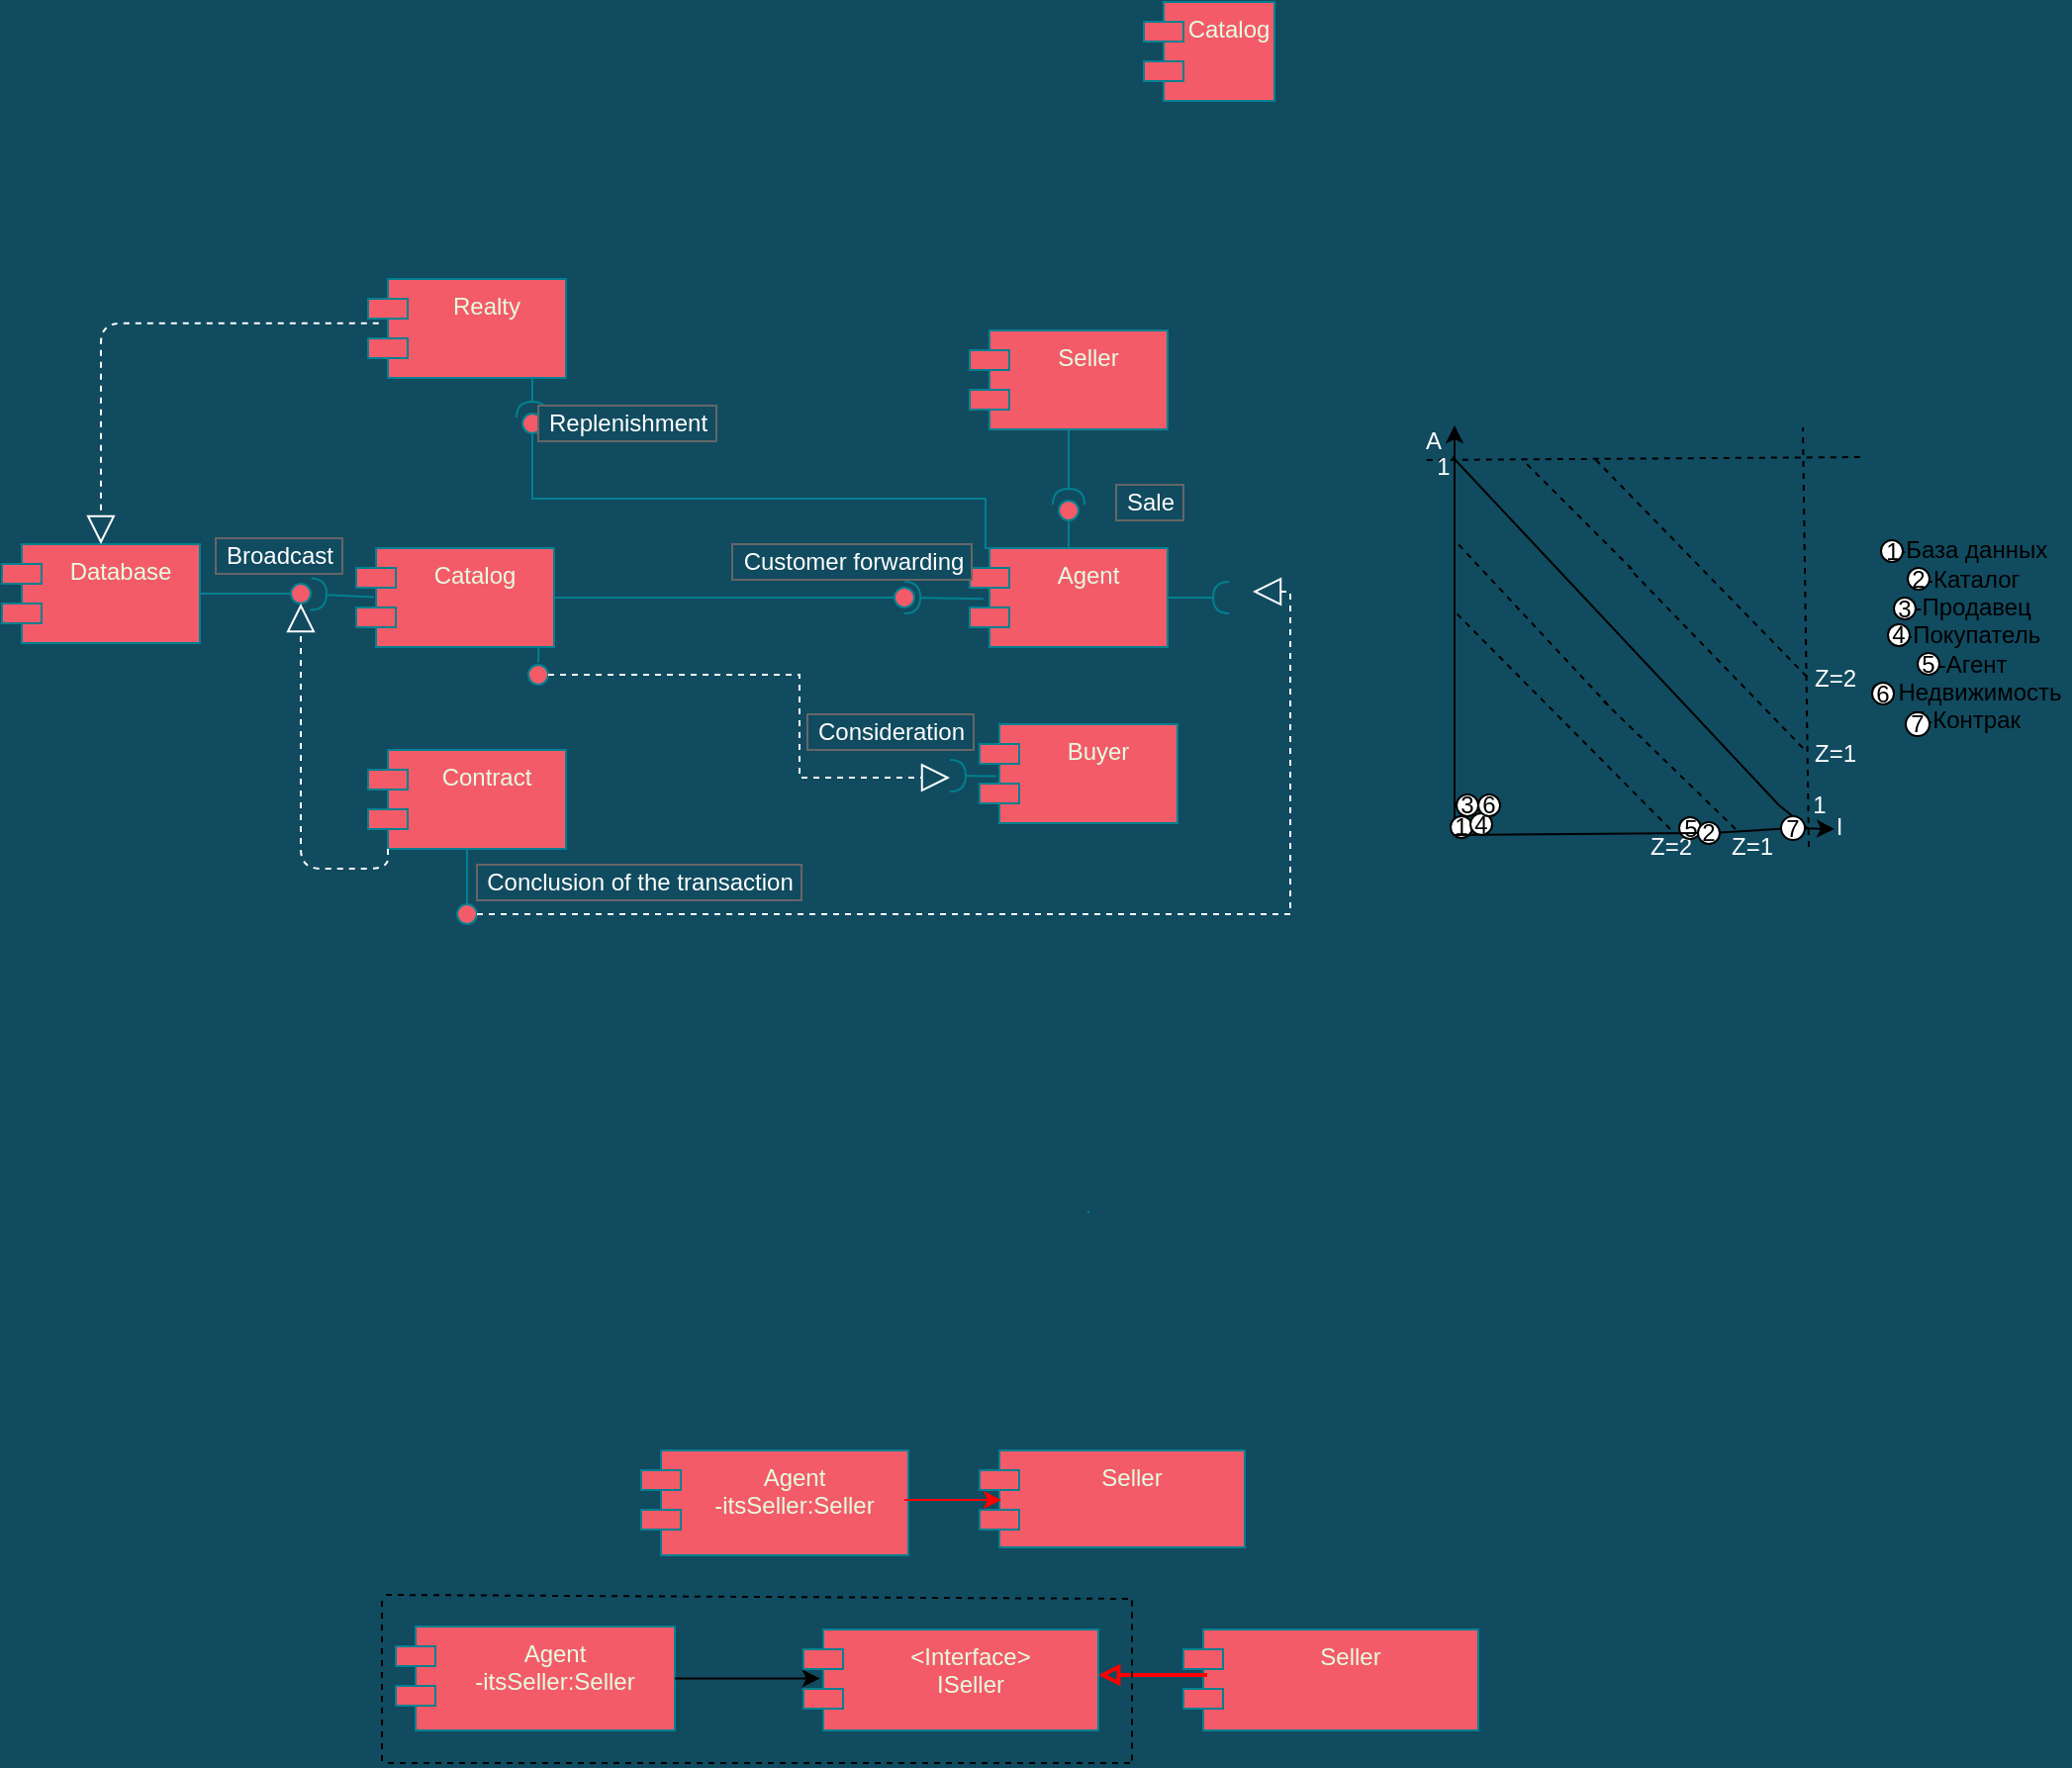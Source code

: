 <mxfile version="18.1.2" type="github"><diagram id="alS1UxylIZfHd-u1a3eg" name="Page-1"><mxGraphModel dx="766" dy="394" grid="0" gridSize="10" guides="1" tooltips="1" connect="1" arrows="1" fold="1" page="0" pageScale="1" pageWidth="827" pageHeight="1169" background="#114B5F" math="0" shadow="0"><root><mxCell id="0"/><mxCell id="1" parent="0"/><mxCell id="UikzdDfQdR64j0PZCpEi-1" value="Agent" style="shape=module;align=left;spacingLeft=20;align=center;verticalAlign=top;fillColor=#F45B69;strokeColor=#028090;fontColor=#E4FDE1;" parent="1" vertex="1"><mxGeometry x="583" y="643" width="100" height="50" as="geometry"/></mxCell><mxCell id="UikzdDfQdR64j0PZCpEi-2" value="Buyer" style="shape=module;align=left;spacingLeft=20;align=center;verticalAlign=top;fillColor=#F45B69;strokeColor=#028090;fontColor=#E4FDE1;" parent="1" vertex="1"><mxGeometry x="588" y="732" width="100" height="50" as="geometry"/></mxCell><mxCell id="UikzdDfQdR64j0PZCpEi-3" value="Seller" style="shape=module;align=left;spacingLeft=20;align=center;verticalAlign=top;fillColor=#F45B69;strokeColor=#028090;fontColor=#E4FDE1;" parent="1" vertex="1"><mxGeometry x="583" y="533" width="100" height="50" as="geometry"/></mxCell><mxCell id="UikzdDfQdR64j0PZCpEi-5" value="Contract" style="shape=module;align=left;spacingLeft=20;align=center;verticalAlign=top;fillColor=#F45B69;strokeColor=#028090;fontColor=#E4FDE1;" parent="1" vertex="1"><mxGeometry x="279" y="745" width="100" height="50" as="geometry"/></mxCell><mxCell id="UikzdDfQdR64j0PZCpEi-6" value="Catalog" style="shape=module;align=left;spacingLeft=20;align=center;verticalAlign=top;fillColor=#F45B69;strokeColor=#028090;fontColor=#E4FDE1;" parent="1" vertex="1"><mxGeometry x="273" y="643" width="100" height="50" as="geometry"/></mxCell><mxCell id="UikzdDfQdR64j0PZCpEi-7" value="Realty" style="shape=module;align=left;spacingLeft=20;align=center;verticalAlign=top;fillColor=#F45B69;strokeColor=#028090;fontColor=#E4FDE1;" parent="1" vertex="1"><mxGeometry x="279" y="507" width="100" height="50" as="geometry"/></mxCell><mxCell id="UikzdDfQdR64j0PZCpEi-8" value="Database" style="shape=module;align=left;spacingLeft=20;align=center;verticalAlign=top;fillColor=#F45B69;strokeColor=#028090;fontColor=#E4FDE1;" parent="1" vertex="1"><mxGeometry x="94" y="641" width="100" height="50" as="geometry"/></mxCell><mxCell id="UikzdDfQdR64j0PZCpEi-9" value="" style="rounded=0;orthogonalLoop=1;jettySize=auto;html=1;endArrow=none;endFill=0;sketch=0;targetPerimeterSpacing=0;fontColor=#E4FDE1;strokeColor=#028090;fillColor=#F45B69;curved=0;exitX=0.5;exitY=0;exitDx=0;exitDy=0;startArrow=none;labelBackgroundColor=#114B5F;" parent="1" source="UikzdDfQdR64j0PZCpEi-11" edge="1"><mxGeometry relative="1" as="geometry"><mxPoint x="392" y="680" as="sourcePoint"/><mxPoint x="633" y="620" as="targetPoint"/></mxGeometry></mxCell><mxCell id="UikzdDfQdR64j0PZCpEi-10" value="" style="rounded=0;orthogonalLoop=1;jettySize=auto;html=1;endArrow=halfCircle;endFill=0;endSize=6;strokeWidth=1;sketch=0;fontColor=#E4FDE1;fillColor=#F45B69;curved=0;exitX=0.5;exitY=1;exitDx=0;exitDy=0;labelBackgroundColor=#114B5F;strokeColor=#028090;" parent="1" source="UikzdDfQdR64j0PZCpEi-3" edge="1"><mxGeometry relative="1" as="geometry"><mxPoint x="432" y="680" as="sourcePoint"/><mxPoint x="633" y="621" as="targetPoint"/></mxGeometry></mxCell><mxCell id="UikzdDfQdR64j0PZCpEi-11" value="" style="ellipse;whiteSpace=wrap;html=1;align=center;aspect=fixed;resizable=0;points=[];outlineConnect=0;sketch=0;rounded=0;fontColor=#E4FDE1;strokeColor=#028090;fillColor=#F45B69;" parent="1" vertex="1"><mxGeometry x="628" y="619" width="10" height="10" as="geometry"/></mxCell><mxCell id="UikzdDfQdR64j0PZCpEi-12" value="" style="rounded=0;orthogonalLoop=1;jettySize=auto;html=1;endArrow=none;endFill=0;sketch=0;sourcePerimeterSpacing=0;fontColor=#E4FDE1;strokeColor=#028090;fillColor=#F45B69;curved=0;exitX=0.5;exitY=0;exitDx=0;exitDy=0;labelBackgroundColor=#114B5F;" parent="1" source="UikzdDfQdR64j0PZCpEi-1" target="UikzdDfQdR64j0PZCpEi-11" edge="1"><mxGeometry relative="1" as="geometry"><mxPoint x="633" y="643" as="sourcePoint"/><mxPoint x="633" y="620" as="targetPoint"/></mxGeometry></mxCell><mxCell id="UikzdDfQdR64j0PZCpEi-13" value="" style="endArrow=block;dashed=1;endFill=0;endSize=12;html=1;rounded=1;sketch=0;fontColor=#E4FDE1;exitX=0.054;exitY=0.448;exitDx=0;exitDy=0;exitPerimeter=0;entryX=0.5;entryY=0;entryDx=0;entryDy=0;edgeStyle=orthogonalEdgeStyle;strokeColor=#FFFFFF;labelBackgroundColor=#114B5F;" parent="1" source="UikzdDfQdR64j0PZCpEi-7" target="UikzdDfQdR64j0PZCpEi-8" edge="1"><mxGeometry width="160" relative="1" as="geometry"><mxPoint x="332" y="680" as="sourcePoint"/><mxPoint x="492" y="680" as="targetPoint"/></mxGeometry></mxCell><mxCell id="UikzdDfQdR64j0PZCpEi-16" value="" style="rounded=0;orthogonalLoop=1;jettySize=auto;html=1;endArrow=none;endFill=0;sketch=0;sourcePerimeterSpacing=0;targetPerimeterSpacing=0;fontColor=#E4FDE1;strokeColor=#028090;fillColor=#F45B69;exitX=1;exitY=0.5;exitDx=0;exitDy=0;labelBackgroundColor=#114B5F;" parent="1" source="UikzdDfQdR64j0PZCpEi-8" edge="1"><mxGeometry relative="1" as="geometry"><mxPoint x="392" y="680" as="sourcePoint"/><mxPoint x="242" y="666" as="targetPoint"/></mxGeometry></mxCell><mxCell id="UikzdDfQdR64j0PZCpEi-17" value="" style="rounded=0;orthogonalLoop=1;jettySize=auto;html=1;endArrow=halfCircle;endFill=0;endSize=6;strokeWidth=1;sketch=0;fontColor=#E4FDE1;fillColor=#F45B69;startArrow=none;exitX=0.09;exitY=0.496;exitDx=0;exitDy=0;exitPerimeter=0;labelBackgroundColor=#114B5F;strokeColor=#028090;" parent="1" source="UikzdDfQdR64j0PZCpEi-6" target="UikzdDfQdR64j0PZCpEi-18" edge="1"><mxGeometry relative="1" as="geometry"><mxPoint x="256" y="613" as="sourcePoint"/><mxPoint x="251" y="668" as="targetPoint"/></mxGeometry></mxCell><mxCell id="UikzdDfQdR64j0PZCpEi-18" value="" style="ellipse;whiteSpace=wrap;html=1;align=center;aspect=fixed;resizable=0;points=[];outlineConnect=0;sketch=0;rounded=0;fontColor=#E4FDE1;strokeColor=#028090;fillColor=#F45B69;" parent="1" vertex="1"><mxGeometry x="240" y="661" width="10" height="10" as="geometry"/></mxCell><mxCell id="agLJnuBgWowhW-R8SPZa-1" value="" style="rounded=0;orthogonalLoop=1;jettySize=auto;html=1;endArrow=none;endFill=0;sketch=0;targetPerimeterSpacing=0;labelBackgroundColor=#114B5F;strokeColor=#028090;fontColor=#E4FDE1;exitX=0.078;exitY=0.48;exitDx=0;exitDy=0;exitPerimeter=0;startArrow=none;" parent="1" source="agLJnuBgWowhW-R8SPZa-3" edge="1"><mxGeometry relative="1" as="geometry"><mxPoint x="370" y="562" as="sourcePoint"/><mxPoint x="366" y="586" as="targetPoint"/></mxGeometry></mxCell><mxCell id="agLJnuBgWowhW-R8SPZa-2" value="" style="rounded=0;orthogonalLoop=1;jettySize=auto;html=1;endArrow=halfCircle;endFill=0;endSize=6;strokeWidth=1;sketch=0;labelBackgroundColor=#114B5F;strokeColor=#028090;fontColor=#E4FDE1;exitX=0.83;exitY=1;exitDx=0;exitDy=0;exitPerimeter=0;" parent="1" source="UikzdDfQdR64j0PZCpEi-7" edge="1"><mxGeometry relative="1" as="geometry"><mxPoint x="410" y="562" as="sourcePoint"/><mxPoint x="362" y="577" as="targetPoint"/></mxGeometry></mxCell><mxCell id="agLJnuBgWowhW-R8SPZa-3" value="" style="ellipse;whiteSpace=wrap;html=1;align=center;aspect=fixed;resizable=0;points=[];outlineConnect=0;sketch=0;fillColor=#F45B69;strokeColor=#028090;fontColor=#E4FDE1;" parent="1" vertex="1"><mxGeometry x="357" y="575" width="10" height="10" as="geometry"/></mxCell><mxCell id="FhdBlyCUNoVVtJqe6_HT-1" value="" style="rounded=0;orthogonalLoop=1;jettySize=auto;html=1;endArrow=none;endFill=0;sketch=0;sourcePerimeterSpacing=0;labelBackgroundColor=#114B5F;strokeColor=#028090;fontColor=#E4FDE1;exitX=0;exitY=0;exitDx=10;exitDy=0;exitPerimeter=0;edgeStyle=orthogonalEdgeStyle;" parent="1" source="UikzdDfQdR64j0PZCpEi-1" target="agLJnuBgWowhW-R8SPZa-3" edge="1"><mxGeometry relative="1" as="geometry"><mxPoint x="590.8" y="667" as="sourcePoint"/><mxPoint x="366" y="586" as="targetPoint"/><Array as="points"><mxPoint x="591" y="643"/><mxPoint x="591" y="618"/><mxPoint x="362" y="618"/></Array></mxGeometry></mxCell><mxCell id="FhdBlyCUNoVVtJqe6_HT-3" value="" style="rounded=0;orthogonalLoop=1;jettySize=auto;html=1;endArrow=none;endFill=0;sketch=0;sourcePerimeterSpacing=0;targetPerimeterSpacing=0;labelBackgroundColor=#114B5F;strokeColor=#028090;fontColor=#E4FDE1;exitX=0.5;exitY=1;exitDx=0;exitDy=0;" parent="1" source="UikzdDfQdR64j0PZCpEi-5" target="FhdBlyCUNoVVtJqe6_HT-5" edge="1"><mxGeometry relative="1" as="geometry"><mxPoint x="447" y="769" as="sourcePoint"/><mxPoint x="329" y="800" as="targetPoint"/></mxGeometry></mxCell><mxCell id="FhdBlyCUNoVVtJqe6_HT-5" value="" style="ellipse;whiteSpace=wrap;html=1;align=center;aspect=fixed;resizable=0;points=[];outlineConnect=0;sketch=0;fillColor=#F45B69;strokeColor=#028090;fontColor=#E4FDE1;" parent="1" vertex="1"><mxGeometry x="324" y="823" width="10" height="10" as="geometry"/></mxCell><mxCell id="FhdBlyCUNoVVtJqe6_HT-8" value="" style="rounded=0;orthogonalLoop=1;jettySize=auto;html=1;endArrow=halfCircle;endFill=0;endSize=6;strokeWidth=1;sketch=0;fontColor=#E4FDE1;fillColor=#F45B69;exitX=1;exitY=0.5;exitDx=0;exitDy=0;labelBackgroundColor=#114B5F;strokeColor=#028090;" parent="1" source="UikzdDfQdR64j0PZCpEi-1" edge="1"><mxGeometry relative="1" as="geometry"><mxPoint x="410" y="662" as="sourcePoint"/><mxPoint x="714" y="668" as="targetPoint"/></mxGeometry></mxCell><mxCell id="cH6A4Zt0ZuJFNMvpV0Px-2" value="" style="rounded=0;orthogonalLoop=1;jettySize=auto;html=1;endArrow=none;endFill=0;sketch=0;sourcePerimeterSpacing=0;targetPerimeterSpacing=0;fontColor=#E4FDE1;strokeColor=#028090;fillColor=#F45B69;curved=0;exitX=1;exitY=0.5;exitDx=0;exitDy=0;" parent="1" source="UikzdDfQdR64j0PZCpEi-6" target="cH6A4Zt0ZuJFNMvpV0Px-4" edge="1"><mxGeometry relative="1" as="geometry"><mxPoint x="491" y="710" as="sourcePoint"/></mxGeometry></mxCell><mxCell id="cH6A4Zt0ZuJFNMvpV0Px-3" value="" style="rounded=0;orthogonalLoop=1;jettySize=auto;html=1;endArrow=halfCircle;endFill=0;entryX=0.5;entryY=0.5;endSize=6;strokeWidth=1;sketch=0;fontColor=#E4FDE1;fillColor=#F45B69;curved=0;exitX=0.07;exitY=0.512;exitDx=0;exitDy=0;exitPerimeter=0;strokeColor=#028090;" parent="1" source="UikzdDfQdR64j0PZCpEi-1" target="cH6A4Zt0ZuJFNMvpV0Px-4" edge="1"><mxGeometry relative="1" as="geometry"><mxPoint x="531" y="710" as="sourcePoint"/></mxGeometry></mxCell><mxCell id="cH6A4Zt0ZuJFNMvpV0Px-4" value="" style="ellipse;whiteSpace=wrap;html=1;align=center;aspect=fixed;resizable=0;points=[];outlineConnect=0;sketch=0;rounded=0;fontColor=#E4FDE1;strokeColor=#028090;fillColor=#F45B69;" parent="1" vertex="1"><mxGeometry x="545" y="663" width="10" height="10" as="geometry"/></mxCell><mxCell id="cH6A4Zt0ZuJFNMvpV0Px-5" value="" style="rounded=0;orthogonalLoop=1;jettySize=auto;html=1;endArrow=none;endFill=0;sketch=0;sourcePerimeterSpacing=0;targetPerimeterSpacing=0;fontColor=#E4FDE1;strokeColor=#028090;fillColor=#F45B69;exitX=0.922;exitY=0.992;exitDx=0;exitDy=0;exitPerimeter=0;" parent="1" source="UikzdDfQdR64j0PZCpEi-6" edge="1"><mxGeometry relative="1" as="geometry"><mxPoint x="491" y="710" as="sourcePoint"/><mxPoint x="365" y="701" as="targetPoint"/></mxGeometry></mxCell><mxCell id="cH6A4Zt0ZuJFNMvpV0Px-6" value="" style="rounded=0;orthogonalLoop=1;jettySize=auto;html=1;endArrow=halfCircle;endFill=0;endSize=6;strokeWidth=1;sketch=0;fontColor=#E4FDE1;fillColor=#F45B69;curved=0;exitX=0.084;exitY=0.524;exitDx=0;exitDy=0;exitPerimeter=0;strokeColor=#028090;" parent="1" source="UikzdDfQdR64j0PZCpEi-2" edge="1"><mxGeometry relative="1" as="geometry"><mxPoint x="531" y="710" as="sourcePoint"/><mxPoint x="573" y="758" as="targetPoint"/></mxGeometry></mxCell><mxCell id="cH6A4Zt0ZuJFNMvpV0Px-7" value="" style="ellipse;whiteSpace=wrap;html=1;align=center;aspect=fixed;resizable=0;points=[];outlineConnect=0;sketch=0;rounded=0;fontColor=#E4FDE1;strokeColor=#028090;fillColor=#F45B69;" parent="1" vertex="1"><mxGeometry x="360" y="702" width="10" height="10" as="geometry"/></mxCell><mxCell id="cH6A4Zt0ZuJFNMvpV0Px-19" value="" style="endArrow=block;dashed=1;endFill=0;endSize=12;html=1;rounded=1;sketch=0;fontColor=#E4FDE1;exitX=0;exitY=1;exitDx=10;exitDy=0;strokeColor=#FFFFFF;labelBackgroundColor=#114B5F;exitPerimeter=0;edgeStyle=orthogonalEdgeStyle;" parent="1" source="UikzdDfQdR64j0PZCpEi-5" target="UikzdDfQdR64j0PZCpEi-18" edge="1"><mxGeometry width="160" relative="1" as="geometry"><mxPoint x="187" y="759" as="sourcePoint"/><mxPoint x="163" y="781" as="targetPoint"/></mxGeometry></mxCell><mxCell id="IvpbHvbT1HvdRsm1fe_S-1" value="Replenishment" style="text;html=1;align=center;verticalAlign=middle;resizable=0;points=[];autosize=1;fillColor=#114B5F;fontColor=#FFFFFF;strokeColor=#666666;" parent="1" vertex="1"><mxGeometry x="365" y="571" width="90" height="18" as="geometry"/></mxCell><mxCell id="IvpbHvbT1HvdRsm1fe_S-2" value="Sale" style="text;html=1;align=center;verticalAlign=middle;resizable=0;points=[];autosize=1;fillColor=#114B5F;fontColor=#FFFFFF;strokeColor=#666666;" parent="1" vertex="1"><mxGeometry x="657" y="611" width="34" height="18" as="geometry"/></mxCell><mxCell id="IvpbHvbT1HvdRsm1fe_S-3" value="Customer forwarding" style="text;html=1;align=center;verticalAlign=middle;resizable=0;points=[];autosize=1;fillColor=#114B5F;fontColor=#FFFFFF;strokeColor=#666666;" parent="1" vertex="1"><mxGeometry x="463" y="641" width="121" height="18" as="geometry"/></mxCell><mxCell id="IvpbHvbT1HvdRsm1fe_S-4" value="Consideration" style="text;html=1;align=center;verticalAlign=middle;resizable=0;points=[];autosize=1;fillColor=#114B5F;fontColor=#FFFFFF;strokeColor=#666666;" parent="1" vertex="1"><mxGeometry x="501" y="727" width="84" height="18" as="geometry"/></mxCell><mxCell id="IvpbHvbT1HvdRsm1fe_S-5" value="Conclusion of the transaction" style="text;html=1;align=center;verticalAlign=middle;resizable=0;points=[];autosize=1;fillColor=#114B5F;fontColor=#FFFFFF;strokeColor=#666666;" parent="1" vertex="1"><mxGeometry x="334" y="803" width="164" height="18" as="geometry"/></mxCell><mxCell id="IvpbHvbT1HvdRsm1fe_S-7" value="Broadcast" style="text;html=1;align=center;verticalAlign=middle;resizable=0;points=[];autosize=1;fillColor=#114B5F;fontColor=#FFFFFF;strokeColor=#666666;" parent="1" vertex="1"><mxGeometry x="202" y="638" width="64" height="18" as="geometry"/></mxCell><mxCell id="sr350jpQyfl9G-YIMo0A-2" value="" style="endArrow=block;dashed=1;endFill=0;endSize=12;html=1;rounded=0;strokeColor=#FFFFFF;edgeStyle=orthogonalEdgeStyle;" parent="1" source="cH6A4Zt0ZuJFNMvpV0Px-7" edge="1"><mxGeometry width="160" relative="1" as="geometry"><mxPoint x="429" y="715" as="sourcePoint"/><mxPoint x="573" y="759" as="targetPoint"/><Array as="points"><mxPoint x="497" y="707"/><mxPoint x="497" y="759"/></Array></mxGeometry></mxCell><mxCell id="sr350jpQyfl9G-YIMo0A-5" value="" style="endArrow=block;dashed=1;endFill=0;endSize=12;html=1;rounded=0;strokeColor=#FFFFFF;edgeStyle=orthogonalEdgeStyle;" parent="1" source="FhdBlyCUNoVVtJqe6_HT-5" edge="1"><mxGeometry width="160" relative="1" as="geometry"><mxPoint x="429" y="715" as="sourcePoint"/><mxPoint x="726" y="665" as="targetPoint"/><Array as="points"><mxPoint x="745" y="828"/><mxPoint x="745" y="665"/></Array></mxGeometry></mxCell><mxCell id="3XXJ1us6tFm91ZhaeqjM-14" value="" style="rounded=0;orthogonalLoop=1;jettySize=auto;html=1;endArrow=none;endFill=0;sketch=0;targetPerimeterSpacing=0;fontColor=#E4FDE1;strokeColor=#028090;fillColor=#F45B69;curved=0;exitX=0.5;exitY=0;exitDx=0;exitDy=0;startArrow=none;labelBackgroundColor=#114B5F;" parent="1" edge="1"><mxGeometry relative="1" as="geometry"><mxPoint x="643" y="978" as="sourcePoint"/><mxPoint x="643" y="979" as="targetPoint"/></mxGeometry></mxCell><mxCell id="3XXJ1us6tFm91ZhaeqjM-46" value="Agent&#10;-itsSeller:Seller" style="shape=module;align=left;spacingLeft=20;align=center;verticalAlign=top;fillColor=#F45B69;strokeColor=#028090;fontColor=#E4FDE1;" parent="1" vertex="1"><mxGeometry x="417" y="1099" width="135" height="53" as="geometry"/></mxCell><mxCell id="3XXJ1us6tFm91ZhaeqjM-47" value="Seller" style="shape=module;align=left;spacingLeft=20;align=center;verticalAlign=top;fillColor=#F45B69;strokeColor=#028090;fontColor=#E4FDE1;" parent="1" vertex="1"><mxGeometry x="588" y="1099" width="134" height="49" as="geometry"/></mxCell><mxCell id="3XXJ1us6tFm91ZhaeqjM-53" value="Agent&#10;-itsSeller:Seller" style="shape=module;align=left;spacingLeft=20;align=center;verticalAlign=top;fillColor=#F45B69;strokeColor=#028090;fontColor=#E4FDE1;" parent="1" vertex="1"><mxGeometry x="293" y="1188" width="141" height="52.5" as="geometry"/></mxCell><mxCell id="3XXJ1us6tFm91ZhaeqjM-54" value="Seller" style="shape=module;align=left;spacingLeft=20;align=center;verticalAlign=top;fillColor=#F45B69;strokeColor=#028090;fontColor=#E4FDE1;" parent="1" vertex="1"><mxGeometry x="691" y="1189.5" width="149" height="51" as="geometry"/></mxCell><mxCell id="3XXJ1us6tFm91ZhaeqjM-59" value="" style="endArrow=none;html=1;rounded=0;startArrow=classic;startFill=1;endFill=0;fillColor=#0050ef;strokeColor=#FF0000;" parent="1" edge="1"><mxGeometry width="50" height="50" relative="1" as="geometry"><mxPoint x="599" y="1124" as="sourcePoint"/><mxPoint x="550" y="1124" as="targetPoint"/></mxGeometry></mxCell><mxCell id="3XXJ1us6tFm91ZhaeqjM-61" value="" style="endArrow=block;html=1;rounded=0;entryX=1;entryY=0.5;entryDx=0;entryDy=0;endFill=0;strokeWidth=2;strokeColor=#FF0000;" parent="1" edge="1"><mxGeometry width="50" height="50" relative="1" as="geometry"><mxPoint x="703" y="1212.5" as="sourcePoint"/><mxPoint x="648" y="1212.5" as="targetPoint"/></mxGeometry></mxCell><mxCell id="3XXJ1us6tFm91ZhaeqjM-62" value="" style="endArrow=none;html=1;rounded=0;entryX=1;entryY=0.5;entryDx=0;entryDy=0;exitX=0.056;exitY=0.485;exitDx=0;exitDy=0;exitPerimeter=0;startArrow=classic;startFill=1;endFill=0;" parent="1" source="3XXJ1us6tFm91ZhaeqjM-64" target="3XXJ1us6tFm91ZhaeqjM-53" edge="1"><mxGeometry width="50" height="50" relative="1" as="geometry"><mxPoint x="558.9" y="1212.15" as="sourcePoint"/><mxPoint x="658" y="1222.5" as="targetPoint"/></mxGeometry></mxCell><mxCell id="3XXJ1us6tFm91ZhaeqjM-64" value="&lt;Interface&gt;&#10;ISeller" style="shape=module;align=left;spacingLeft=20;align=center;verticalAlign=top;fillColor=#F45B69;strokeColor=#028090;fontColor=#E4FDE1;" parent="1" vertex="1"><mxGeometry x="499" y="1189.5" width="149" height="51" as="geometry"/></mxCell><mxCell id="3XXJ1us6tFm91ZhaeqjM-66" style="edgeStyle=orthogonalEdgeStyle;rounded=0;orthogonalLoop=1;jettySize=auto;html=1;exitX=0.5;exitY=1;exitDx=0;exitDy=0;startArrow=classic;startFill=1;endArrow=none;endFill=0;" parent="1" source="3XXJ1us6tFm91ZhaeqjM-53" target="3XXJ1us6tFm91ZhaeqjM-53" edge="1"><mxGeometry relative="1" as="geometry"/></mxCell><mxCell id="3XXJ1us6tFm91ZhaeqjM-69" value="" style="endArrow=none;dashed=1;html=1;rounded=0;strokeColor=#000000;strokeWidth=1;" parent="1" edge="1"><mxGeometry width="50" height="50" relative="1" as="geometry"><mxPoint x="288" y="1172" as="sourcePoint"/><mxPoint x="663" y="1174" as="targetPoint"/></mxGeometry></mxCell><mxCell id="3XXJ1us6tFm91ZhaeqjM-70" value="" style="endArrow=none;dashed=1;html=1;rounded=0;strokeColor=#000000;strokeWidth=1;" parent="1" edge="1"><mxGeometry width="50" height="50" relative="1" as="geometry"><mxPoint x="289" y="1257" as="sourcePoint"/><mxPoint x="667" y="1257" as="targetPoint"/></mxGeometry></mxCell><mxCell id="3XXJ1us6tFm91ZhaeqjM-71" value="" style="endArrow=none;dashed=1;html=1;rounded=0;strokeColor=#000000;strokeWidth=1;" parent="1" edge="1"><mxGeometry width="50" height="50" relative="1" as="geometry"><mxPoint x="286" y="1256" as="sourcePoint"/><mxPoint x="286" y="1173" as="targetPoint"/></mxGeometry></mxCell><mxCell id="3XXJ1us6tFm91ZhaeqjM-72" value="" style="endArrow=none;dashed=1;html=1;rounded=0;strokeColor=#000000;strokeWidth=1;" parent="1" edge="1"><mxGeometry width="50" height="50" relative="1" as="geometry"><mxPoint x="665" y="1255.75" as="sourcePoint"/><mxPoint x="665" y="1172.75" as="targetPoint"/></mxGeometry></mxCell><mxCell id="oxuns4-qa9vePuObWgT5-1" value="Catalog" style="shape=module;align=left;spacingLeft=20;align=center;verticalAlign=top;fillColor=#F45B69;strokeColor=#028090;fontColor=#E4FDE1;" parent="1" vertex="1"><mxGeometry x="671" y="367" width="66" height="50" as="geometry"/></mxCell><mxCell id="oxuns4-qa9vePuObWgT5-3" value="" style="endArrow=classic;html=1;rounded=0;" parent="1" edge="1"><mxGeometry width="50" height="50" relative="1" as="geometry"><mxPoint x="828" y="788" as="sourcePoint"/><mxPoint x="828" y="581" as="targetPoint"/></mxGeometry></mxCell><mxCell id="oxuns4-qa9vePuObWgT5-4" value="" style="endArrow=classic;html=1;rounded=0;startArrow=none;" parent="1" edge="1" source="9n_B4SZOLLNK4JPR9l7s-15"><mxGeometry width="50" height="50" relative="1" as="geometry"><mxPoint x="828" y="788" as="sourcePoint"/><mxPoint x="1020" y="785" as="targetPoint"/></mxGeometry></mxCell><mxCell id="oxuns4-qa9vePuObWgT5-5" value="&lt;font color=&quot;#ffffff&quot;&gt;А&lt;/font&gt;" style="text;html=1;align=center;verticalAlign=middle;resizable=0;points=[];autosize=1;strokeColor=none;fillColor=none;" parent="1" vertex="1"><mxGeometry x="808" y="580" width="18" height="18" as="geometry"/></mxCell><mxCell id="oxuns4-qa9vePuObWgT5-6" value="I" style="text;html=1;align=center;verticalAlign=middle;resizable=0;points=[];autosize=1;strokeColor=none;fillColor=none;fontColor=#FFFFFF;" parent="1" vertex="1"><mxGeometry x="1015" y="775" width="13" height="18" as="geometry"/></mxCell><mxCell id="oxuns4-qa9vePuObWgT5-7" value="" style="endArrow=none;dashed=1;html=1;rounded=0;fontColor=#FFFFFF;exitX=0.328;exitY=1.027;exitDx=0;exitDy=0;exitPerimeter=0;" parent="1" source="oxuns4-qa9vePuObWgT5-5" edge="1"><mxGeometry width="50" height="50" relative="1" as="geometry"><mxPoint x="827" y="719" as="sourcePoint"/><mxPoint x="1034" y="597" as="targetPoint"/></mxGeometry></mxCell><mxCell id="oxuns4-qa9vePuObWgT5-8" value="" style="endArrow=none;dashed=1;html=1;rounded=0;fontColor=#FFFFFF;" parent="1" edge="1"><mxGeometry width="50" height="50" relative="1" as="geometry"><mxPoint x="1007" y="794" as="sourcePoint"/><mxPoint x="1004" y="582" as="targetPoint"/></mxGeometry></mxCell><mxCell id="oxuns4-qa9vePuObWgT5-9" value="1" style="text;html=1;align=center;verticalAlign=middle;resizable=0;points=[];autosize=1;strokeColor=none;fillColor=none;fontColor=#FFFFFF;" parent="1" vertex="1"><mxGeometry x="814" y="593" width="16" height="18" as="geometry"/></mxCell><mxCell id="oxuns4-qa9vePuObWgT5-10" value="1" style="text;html=1;align=center;verticalAlign=middle;resizable=0;points=[];autosize=1;strokeColor=none;fillColor=none;fontColor=#FFFFFF;" parent="1" vertex="1"><mxGeometry x="1004" y="764" width="16" height="18" as="geometry"/></mxCell><mxCell id="oxuns4-qa9vePuObWgT5-11" value="" style="endArrow=none;html=1;rounded=0;fontColor=#FFFFFF;startArrow=none;" parent="1" edge="1"><mxGeometry width="50" height="50" relative="1" as="geometry"><mxPoint x="992" y="773" as="sourcePoint"/><mxPoint x="827" y="597" as="targetPoint"/></mxGeometry></mxCell><mxCell id="oxuns4-qa9vePuObWgT5-12" value="" style="endArrow=none;html=1;rounded=0;fontColor=#FFFFFF;dashed=1;startArrow=none;" parent="1" edge="1"><mxGeometry width="50" height="50" relative="1" as="geometry"><mxPoint x="905.761" y="722.467" as="sourcePoint"/><mxPoint x="828" y="639" as="targetPoint"/></mxGeometry></mxCell><mxCell id="oxuns4-qa9vePuObWgT5-13" value="" style="endArrow=none;html=1;rounded=0;fontColor=#FFFFFF;dashed=1;startArrow=none;" parent="1" edge="1"><mxGeometry width="50" height="50" relative="1" as="geometry"><mxPoint x="917.611" y="653.611" as="sourcePoint"/><mxPoint x="862" y="598" as="targetPoint"/></mxGeometry></mxCell><mxCell id="oxuns4-qa9vePuObWgT5-14" value="" style="endArrow=none;html=1;rounded=0;fontColor=#FFFFFF;dashed=1;" parent="1" edge="1"><mxGeometry width="50" height="50" relative="1" as="geometry"><mxPoint x="1006" y="708" as="sourcePoint"/><mxPoint x="899" y="598" as="targetPoint"/></mxGeometry></mxCell><mxCell id="oxuns4-qa9vePuObWgT5-15" value="" style="endArrow=none;html=1;rounded=0;fontColor=#FFFFFF;dashed=1;" parent="1" edge="1"><mxGeometry width="50" height="50" relative="1" as="geometry"><mxPoint x="937" y="785" as="sourcePoint"/><mxPoint x="828" y="675" as="targetPoint"/></mxGeometry></mxCell><mxCell id="oxuns4-qa9vePuObWgT5-16" value="Z=1" style="text;html=1;align=center;verticalAlign=middle;resizable=0;points=[];autosize=1;strokeColor=none;fillColor=none;fontColor=#FFFFFF;" parent="1" vertex="1"><mxGeometry x="962" y="785" width="31" height="18" as="geometry"/></mxCell><mxCell id="oxuns4-qa9vePuObWgT5-17" value="Z=1" style="text;html=1;align=center;verticalAlign=middle;resizable=0;points=[];autosize=1;strokeColor=none;fillColor=none;fontColor=#FFFFFF;" parent="1" vertex="1"><mxGeometry x="1004" y="738" width="31" height="18" as="geometry"/></mxCell><mxCell id="oxuns4-qa9vePuObWgT5-18" value="Z=2" style="text;html=1;align=center;verticalAlign=middle;resizable=0;points=[];autosize=1;strokeColor=none;fillColor=none;fontColor=#FFFFFF;" parent="1" vertex="1"><mxGeometry x="921.5" y="785" width="31" height="18" as="geometry"/></mxCell><mxCell id="oxuns4-qa9vePuObWgT5-19" value="Z=2" style="text;html=1;align=center;verticalAlign=middle;resizable=0;points=[];autosize=1;strokeColor=none;fillColor=none;fontColor=#FFFFFF;" parent="1" vertex="1"><mxGeometry x="1004" y="700" width="31" height="18" as="geometry"/></mxCell><mxCell id="oxuns4-qa9vePuObWgT5-20" value="&lt;font color=&quot;#000000&quot;&gt;1&lt;/font&gt;" style="ellipse;whiteSpace=wrap;html=1;aspect=fixed;fontColor=#FFFFFF;" parent="1" vertex="1"><mxGeometry x="826" y="778.5" width="11" height="11" as="geometry"/></mxCell><mxCell id="oxuns4-qa9vePuObWgT5-23" value="" style="endArrow=none;html=1;rounded=0;fontColor=#FFFFFF;dashed=1;" parent="1" edge="1"><mxGeometry width="50" height="50" relative="1" as="geometry"><mxPoint x="1004" y="744" as="sourcePoint"/><mxPoint x="916" y="653" as="targetPoint"/></mxGeometry></mxCell><mxCell id="oxuns4-qa9vePuObWgT5-25" value="&lt;span style=&quot;color: rgb(0, 0, 0);&quot;&gt;3&lt;/span&gt;" style="ellipse;whiteSpace=wrap;html=1;aspect=fixed;fontColor=#FFFFFF;" parent="1" vertex="1"><mxGeometry x="829" y="767.5" width="11" height="11" as="geometry"/></mxCell><mxCell id="oxuns4-qa9vePuObWgT5-26" value="&lt;span style=&quot;color: rgb(0, 0, 0);&quot;&gt;4&lt;/span&gt;" style="ellipse;whiteSpace=wrap;html=1;aspect=fixed;fontColor=#FFFFFF;" parent="1" vertex="1"><mxGeometry x="836" y="777" width="11" height="11" as="geometry"/></mxCell><mxCell id="oxuns4-qa9vePuObWgT5-28" value="&lt;span style=&quot;color: rgb(0, 0, 0);&quot;&gt;5&lt;/span&gt;" style="ellipse;whiteSpace=wrap;html=1;aspect=fixed;fontColor=#FFFFFF;" parent="1" vertex="1"><mxGeometry x="941.5" y="779" width="11" height="11" as="geometry"/></mxCell><mxCell id="oxuns4-qa9vePuObWgT5-32" value="" style="endArrow=none;html=1;rounded=0;fontColor=#FFFFFF;dashed=1;startArrow=none;" parent="1" edge="1"><mxGeometry width="50" height="50" relative="1" as="geometry"><mxPoint x="913.389" y="730.389" as="sourcePoint"/><mxPoint x="913.448" y="730.329" as="targetPoint"/></mxGeometry></mxCell><mxCell id="oxuns4-qa9vePuObWgT5-33" value="1-База данных&lt;br&gt;2-Каталог&lt;br&gt;3-Продавец&lt;br&gt;4-Покупатель&lt;br&gt;5-Агент&lt;br&gt;6- Недвижимость&lt;br&gt;7-Контрак" style="text;html=1;align=center;verticalAlign=middle;resizable=0;points=[];autosize=1;strokeColor=none;fillColor=none;fontColor=#000000;" parent="1" vertex="1"><mxGeometry x="1032" y="636" width="107" height="102" as="geometry"/></mxCell><mxCell id="oxuns4-qa9vePuObWgT5-34" value="&lt;span style=&quot;color: rgb(0, 0, 0);&quot;&gt;7&lt;/span&gt;" style="ellipse;whiteSpace=wrap;html=1;aspect=fixed;fontColor=#FFFFFF;" parent="1" vertex="1"><mxGeometry x="1056" y="726" width="12" height="12" as="geometry"/></mxCell><mxCell id="oxuns4-qa9vePuObWgT5-38" value="" style="endArrow=none;html=1;rounded=0;fontColor=#FFFFFF;dashed=1;" parent="1" edge="1"><mxGeometry width="50" height="50" relative="1" as="geometry"><mxPoint x="970.0" y="785" as="sourcePoint"/><mxPoint x="903" y="720" as="targetPoint"/></mxGeometry></mxCell><mxCell id="9n_B4SZOLLNK4JPR9l7s-6" value="" style="endArrow=none;html=1;rounded=0;fontColor=#FFFFFF;" edge="1" parent="1"><mxGeometry width="50" height="50" relative="1" as="geometry"><mxPoint x="1007" y="785" as="sourcePoint"/><mxPoint x="992" y="773" as="targetPoint"/></mxGeometry></mxCell><mxCell id="9n_B4SZOLLNK4JPR9l7s-8" value="&lt;font color=&quot;#000000&quot;&gt;1&lt;/font&gt;" style="ellipse;whiteSpace=wrap;html=1;aspect=fixed;fontColor=#FFFFFF;" vertex="1" parent="1"><mxGeometry x="1043.5" y="639" width="11" height="11" as="geometry"/></mxCell><mxCell id="9n_B4SZOLLNK4JPR9l7s-9" value="&lt;span style=&quot;color: rgb(0, 0, 0);&quot;&gt;2&lt;/span&gt;" style="ellipse;whiteSpace=wrap;html=1;aspect=fixed;fontColor=#FFFFFF;" vertex="1" parent="1"><mxGeometry x="1057" y="653" width="11" height="11" as="geometry"/></mxCell><mxCell id="9n_B4SZOLLNK4JPR9l7s-10" value="&lt;span style=&quot;color: rgb(0, 0, 0);&quot;&gt;3&lt;/span&gt;" style="ellipse;whiteSpace=wrap;html=1;aspect=fixed;fontColor=#FFFFFF;" vertex="1" parent="1"><mxGeometry x="1050" y="668" width="11" height="11" as="geometry"/></mxCell><mxCell id="9n_B4SZOLLNK4JPR9l7s-11" value="&lt;span style=&quot;color: rgb(0, 0, 0);&quot;&gt;4&lt;/span&gt;" style="ellipse;whiteSpace=wrap;html=1;aspect=fixed;fontColor=#FFFFFF;" vertex="1" parent="1"><mxGeometry x="1047" y="681.5" width="11" height="11" as="geometry"/></mxCell><mxCell id="9n_B4SZOLLNK4JPR9l7s-12" value="&lt;span style=&quot;color: rgb(0, 0, 0);&quot;&gt;5&lt;/span&gt;" style="ellipse;whiteSpace=wrap;html=1;aspect=fixed;fontColor=#FFFFFF;" vertex="1" parent="1"><mxGeometry x="1062" y="696" width="11" height="11" as="geometry"/></mxCell><mxCell id="9n_B4SZOLLNK4JPR9l7s-13" value="&lt;span style=&quot;color: rgb(0, 0, 0);&quot;&gt;6&lt;/span&gt;" style="ellipse;whiteSpace=wrap;html=1;aspect=fixed;fontColor=#FFFFFF;" vertex="1" parent="1"><mxGeometry x="1039" y="711" width="11" height="11" as="geometry"/></mxCell><mxCell id="9n_B4SZOLLNK4JPR9l7s-7" value="&lt;span style=&quot;color: rgb(0, 0, 0);&quot;&gt;2&lt;/span&gt;" style="ellipse;whiteSpace=wrap;html=1;aspect=fixed;fontColor=#FFFFFF;" vertex="1" parent="1"><mxGeometry x="951" y="781.5" width="11" height="11" as="geometry"/></mxCell><mxCell id="9n_B4SZOLLNK4JPR9l7s-14" value="" style="endArrow=none;html=1;rounded=0;" edge="1" parent="1" target="9n_B4SZOLLNK4JPR9l7s-7"><mxGeometry width="50" height="50" relative="1" as="geometry"><mxPoint x="828.0" y="788" as="sourcePoint"/><mxPoint x="1020" y="785" as="targetPoint"/></mxGeometry></mxCell><mxCell id="9n_B4SZOLLNK4JPR9l7s-15" value="&lt;span style=&quot;color: rgb(0, 0, 0);&quot;&gt;7&lt;/span&gt;" style="ellipse;whiteSpace=wrap;html=1;aspect=fixed;fontColor=#FFFFFF;" vertex="1" parent="1"><mxGeometry x="993" y="778.5" width="12" height="12" as="geometry"/></mxCell><mxCell id="9n_B4SZOLLNK4JPR9l7s-17" value="" style="endArrow=none;html=1;rounded=0;startArrow=none;" edge="1" parent="1" source="9n_B4SZOLLNK4JPR9l7s-7" target="9n_B4SZOLLNK4JPR9l7s-15"><mxGeometry width="50" height="50" relative="1" as="geometry"><mxPoint x="961.995" y="787.761" as="sourcePoint"/><mxPoint x="1020" y="785" as="targetPoint"/></mxGeometry></mxCell><mxCell id="9n_B4SZOLLNK4JPR9l7s-18" value="&lt;span style=&quot;color: rgb(0, 0, 0);&quot;&gt;6&lt;/span&gt;" style="ellipse;whiteSpace=wrap;html=1;aspect=fixed;fontColor=#FFFFFF;" vertex="1" parent="1"><mxGeometry x="840" y="767.5" width="11" height="11" as="geometry"/></mxCell></root></mxGraphModel></diagram></mxfile>